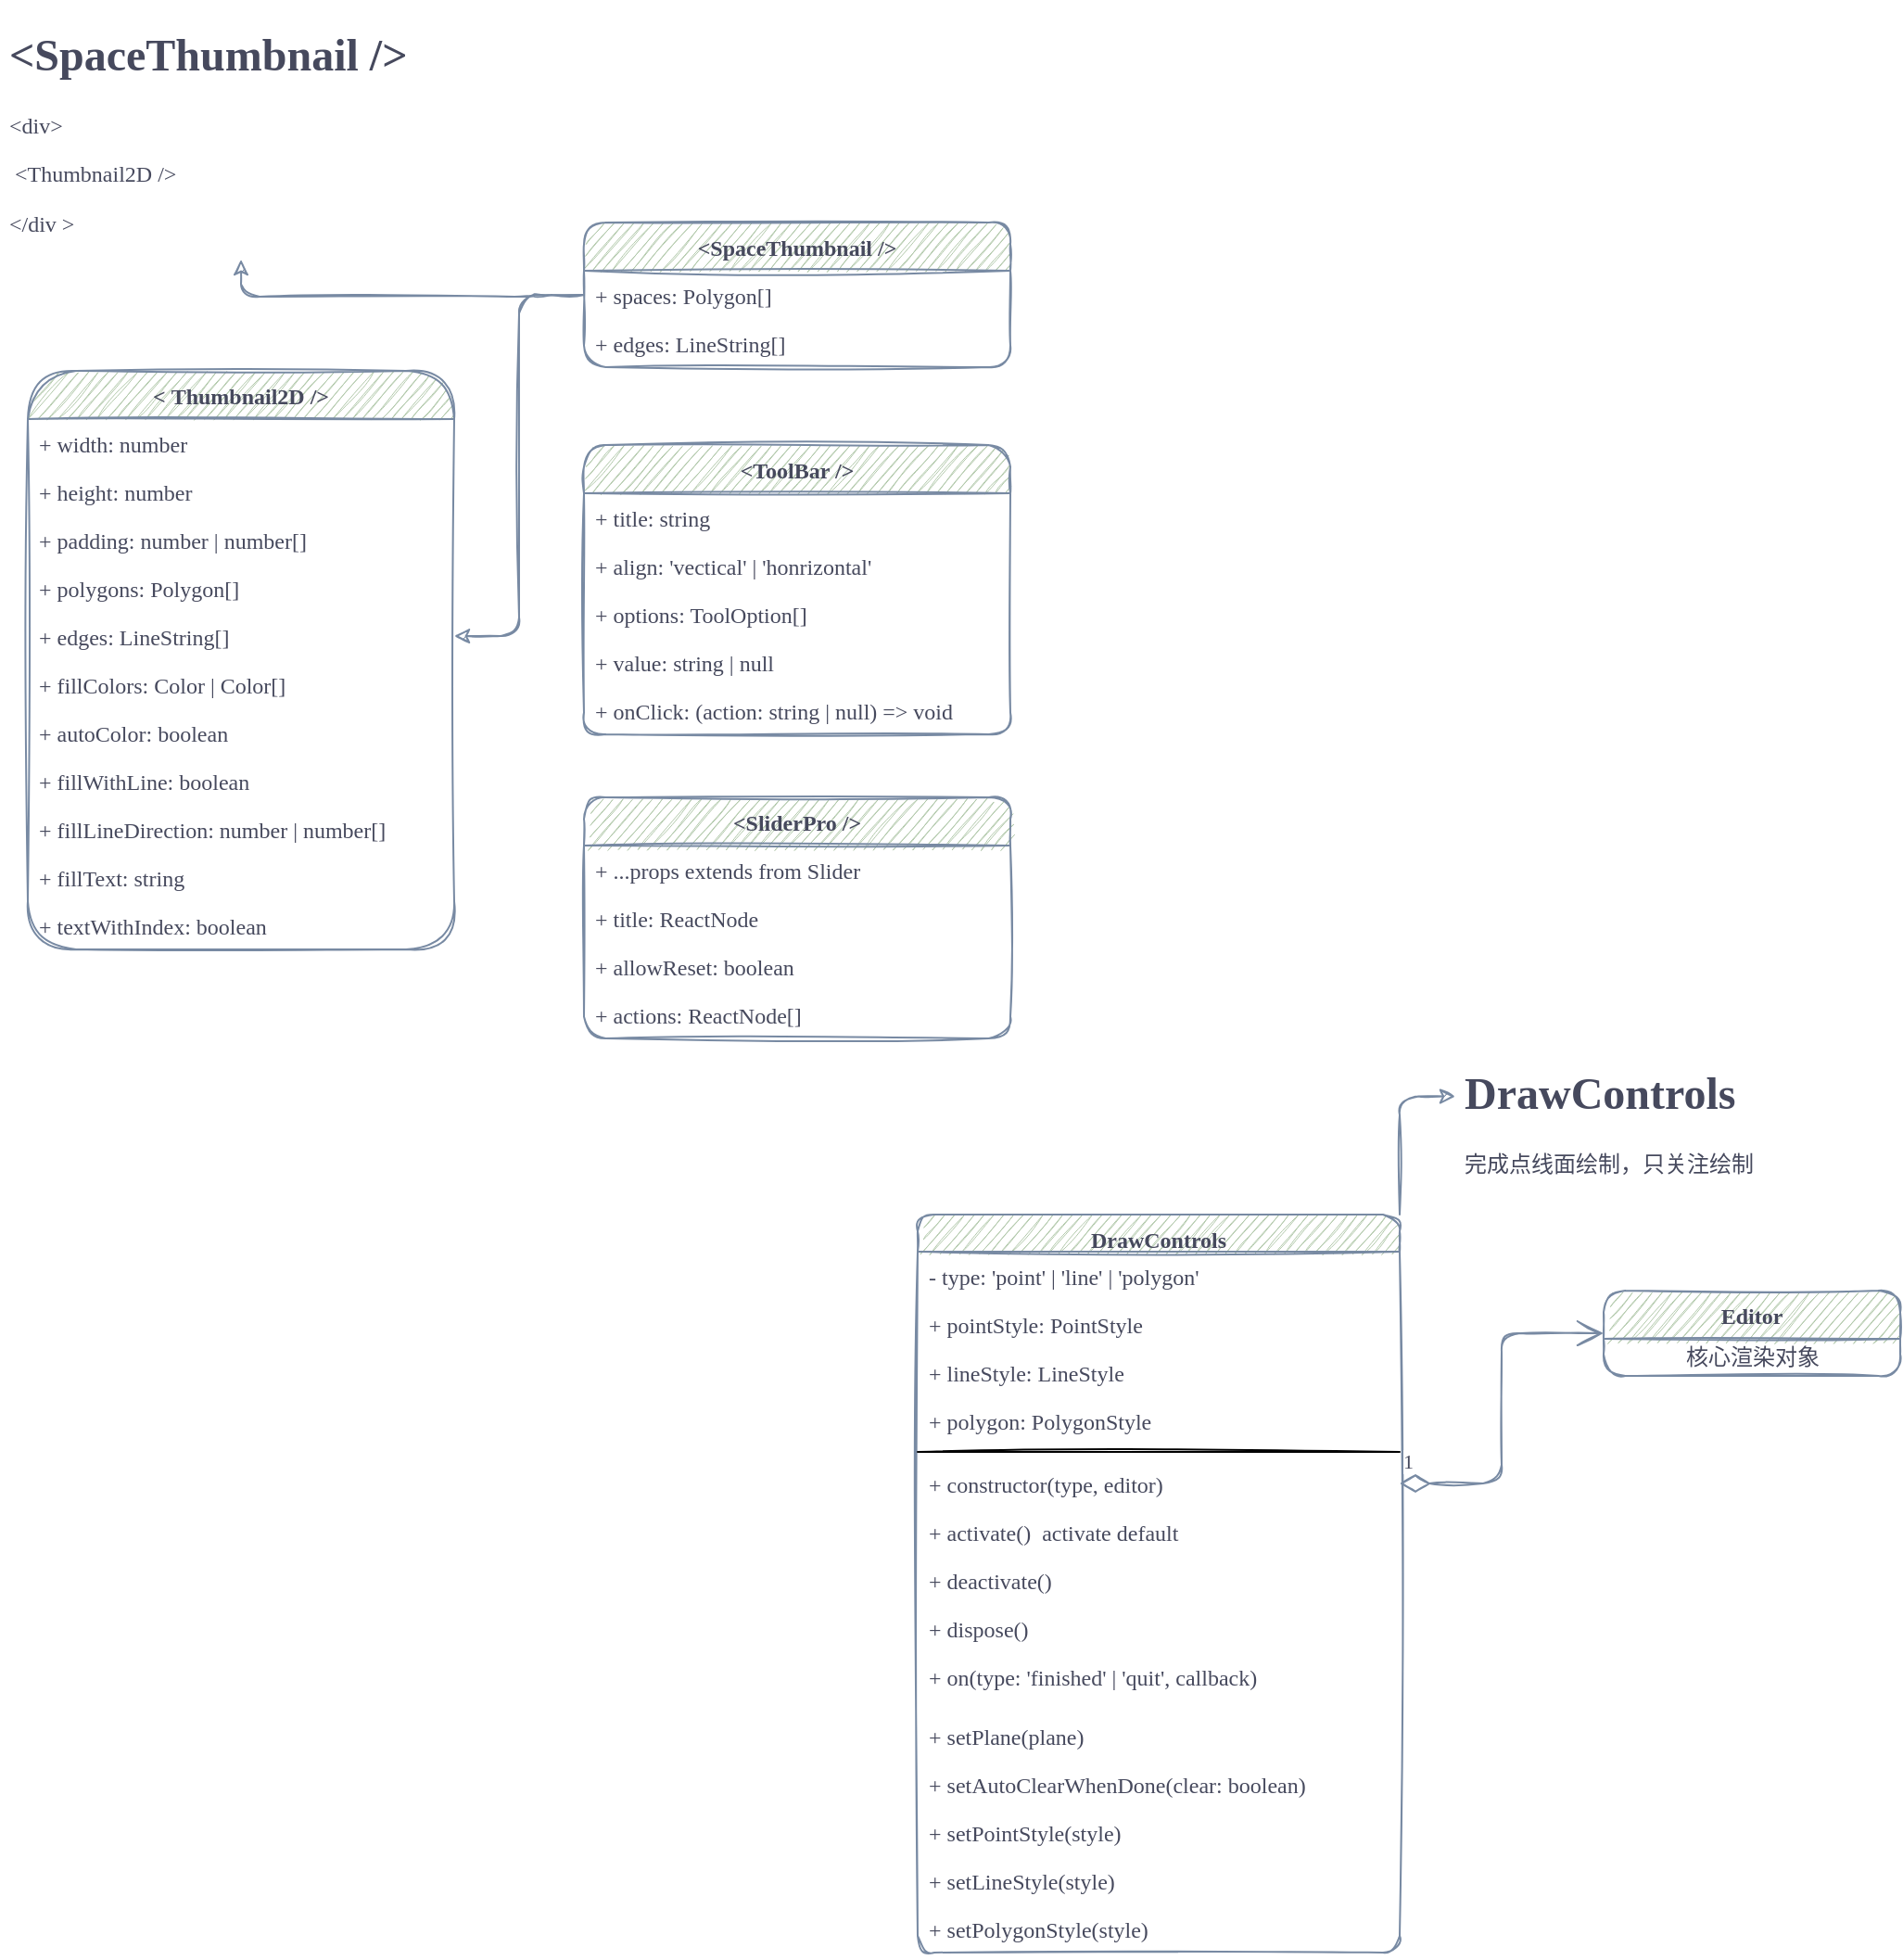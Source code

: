 <mxfile version="15.7.3" type="github">
  <diagram id="C5RBs43oDa-KdzZeNtuy" name="Page-1">
    <mxGraphModel dx="2626" dy="1591" grid="1" gridSize="10" guides="1" tooltips="1" connect="1" arrows="1" fold="1" page="0" pageScale="1" pageWidth="827" pageHeight="1169" math="0" shadow="0">
      <root>
        <mxCell id="WIyWlLk6GJQsqaUBKTNV-0" />
        <mxCell id="WIyWlLk6GJQsqaUBKTNV-1" parent="WIyWlLk6GJQsqaUBKTNV-0" />
        <mxCell id="QNAEnEjefIIZLRpEwwWk-42" style="edgeStyle=orthogonalEdgeStyle;curved=0;rounded=1;sketch=1;orthogonalLoop=1;jettySize=auto;html=1;exitX=1;exitY=0;exitDx=0;exitDy=0;entryX=0;entryY=0.25;entryDx=0;entryDy=0;fontFamily=Comic Sans MS;fontColor=#46495D;strokeColor=#788AA3;fillColor=#B2C9AB;" edge="1" parent="WIyWlLk6GJQsqaUBKTNV-1" source="QNAEnEjefIIZLRpEwwWk-37" target="QNAEnEjefIIZLRpEwwWk-41">
          <mxGeometry relative="1" as="geometry" />
        </mxCell>
        <mxCell id="QNAEnEjefIIZLRpEwwWk-37" value="DrawControls" style="swimlane;fontStyle=1;align=center;verticalAlign=top;childLayout=stackLayout;horizontal=1;startSize=20;horizontalStack=0;resizeParent=1;resizeParentMax=0;resizeLast=0;collapsible=1;marginBottom=0;rounded=1;sketch=1;fontFamily=Comic Sans MS;fontColor=#46495D;strokeColor=#788AA3;fillColor=#B2C9AB;" vertex="1" parent="WIyWlLk6GJQsqaUBKTNV-1">
          <mxGeometry x="-420" y="-145" width="260" height="398" as="geometry">
            <mxRectangle x="-420" y="-140" width="70" height="20" as="alternateBounds" />
          </mxGeometry>
        </mxCell>
        <mxCell id="QNAEnEjefIIZLRpEwwWk-38" value="- type: &#39;point&#39; | &#39;line&#39; | &#39;polygon&#39;" style="text;strokeColor=none;fillColor=none;align=left;verticalAlign=top;spacingLeft=4;spacingRight=4;overflow=hidden;rotatable=0;points=[[0,0.5],[1,0.5]];portConstraint=eastwest;rounded=1;sketch=1;fontFamily=Comic Sans MS;fontColor=#46495D;" vertex="1" parent="QNAEnEjefIIZLRpEwwWk-37">
          <mxGeometry y="20" width="260" height="26" as="geometry" />
        </mxCell>
        <mxCell id="QNAEnEjefIIZLRpEwwWk-99" value="+ pointStyle: PointStyle" style="text;strokeColor=none;fillColor=none;align=left;verticalAlign=top;spacingLeft=4;spacingRight=4;overflow=hidden;rotatable=0;points=[[0,0.5],[1,0.5]];portConstraint=eastwest;rounded=1;sketch=1;fontFamily=Comic Sans MS;fontColor=#46495D;" vertex="1" parent="QNAEnEjefIIZLRpEwwWk-37">
          <mxGeometry y="46" width="260" height="26" as="geometry" />
        </mxCell>
        <mxCell id="QNAEnEjefIIZLRpEwwWk-100" value="+ lineStyle: LineStyle" style="text;strokeColor=none;fillColor=none;align=left;verticalAlign=top;spacingLeft=4;spacingRight=4;overflow=hidden;rotatable=0;points=[[0,0.5],[1,0.5]];portConstraint=eastwest;rounded=1;sketch=1;fontFamily=Comic Sans MS;fontColor=#46495D;" vertex="1" parent="QNAEnEjefIIZLRpEwwWk-37">
          <mxGeometry y="72" width="260" height="26" as="geometry" />
        </mxCell>
        <mxCell id="QNAEnEjefIIZLRpEwwWk-101" value="+ polygon: PolygonStyle" style="text;strokeColor=none;fillColor=none;align=left;verticalAlign=top;spacingLeft=4;spacingRight=4;overflow=hidden;rotatable=0;points=[[0,0.5],[1,0.5]];portConstraint=eastwest;rounded=1;sketch=1;fontFamily=Comic Sans MS;fontColor=#46495D;" vertex="1" parent="QNAEnEjefIIZLRpEwwWk-37">
          <mxGeometry y="98" width="260" height="26" as="geometry" />
        </mxCell>
        <mxCell id="QNAEnEjefIIZLRpEwwWk-39" value="" style="line;strokeWidth=1;fillColor=none;align=left;verticalAlign=middle;spacingTop=-1;spacingLeft=3;spacingRight=3;rotatable=0;labelPosition=right;points=[];portConstraint=eastwest;rounded=1;sketch=1;fontFamily=Comic Sans MS;fontColor=#46495D;" vertex="1" parent="QNAEnEjefIIZLRpEwwWk-37">
          <mxGeometry y="124" width="260" height="8" as="geometry" />
        </mxCell>
        <mxCell id="QNAEnEjefIIZLRpEwwWk-48" value="+ constructor(type, editor)" style="text;strokeColor=none;fillColor=none;align=left;verticalAlign=top;spacingLeft=4;spacingRight=4;overflow=hidden;rotatable=0;points=[[0,0.5],[1,0.5]];portConstraint=eastwest;rounded=1;sketch=1;fontFamily=Comic Sans MS;fontColor=#46495D;" vertex="1" parent="QNAEnEjefIIZLRpEwwWk-37">
          <mxGeometry y="132" width="260" height="26" as="geometry" />
        </mxCell>
        <mxCell id="QNAEnEjefIIZLRpEwwWk-40" value="+ activate()  activate default" style="text;strokeColor=none;fillColor=none;align=left;verticalAlign=top;spacingLeft=4;spacingRight=4;overflow=hidden;rotatable=0;points=[[0,0.5],[1,0.5]];portConstraint=eastwest;rounded=1;sketch=1;fontFamily=Comic Sans MS;fontColor=#46495D;" vertex="1" parent="QNAEnEjefIIZLRpEwwWk-37">
          <mxGeometry y="158" width="260" height="26" as="geometry" />
        </mxCell>
        <mxCell id="QNAEnEjefIIZLRpEwwWk-45" value="+ deactivate()" style="text;strokeColor=none;fillColor=none;align=left;verticalAlign=top;spacingLeft=4;spacingRight=4;overflow=hidden;rotatable=0;points=[[0,0.5],[1,0.5]];portConstraint=eastwest;rounded=1;sketch=1;fontFamily=Comic Sans MS;fontColor=#46495D;" vertex="1" parent="QNAEnEjefIIZLRpEwwWk-37">
          <mxGeometry y="184" width="260" height="26" as="geometry" />
        </mxCell>
        <mxCell id="QNAEnEjefIIZLRpEwwWk-47" value="+ dispose()" style="text;strokeColor=none;fillColor=none;align=left;verticalAlign=top;spacingLeft=4;spacingRight=4;overflow=hidden;rotatable=0;points=[[0,0.5],[1,0.5]];portConstraint=eastwest;rounded=1;sketch=1;fontFamily=Comic Sans MS;fontColor=#46495D;" vertex="1" parent="QNAEnEjefIIZLRpEwwWk-37">
          <mxGeometry y="210" width="260" height="26" as="geometry" />
        </mxCell>
        <mxCell id="QNAEnEjefIIZLRpEwwWk-46" value="+ on(type: &#39;finished&#39; | &#39;quit&#39;, callback)" style="text;strokeColor=none;fillColor=none;align=left;verticalAlign=top;spacingLeft=4;spacingRight=4;overflow=hidden;rotatable=0;points=[[0,0.5],[1,0.5]];portConstraint=eastwest;rounded=1;sketch=1;fontFamily=Comic Sans MS;fontColor=#46495D;" vertex="1" parent="QNAEnEjefIIZLRpEwwWk-37">
          <mxGeometry y="236" width="260" height="32" as="geometry" />
        </mxCell>
        <mxCell id="QNAEnEjefIIZLRpEwwWk-92" value="+ setPlane(plane)" style="text;strokeColor=none;fillColor=none;align=left;verticalAlign=top;spacingLeft=4;spacingRight=4;overflow=hidden;rotatable=0;points=[[0,0.5],[1,0.5]];portConstraint=eastwest;rounded=1;sketch=1;fontFamily=Comic Sans MS;fontColor=#46495D;" vertex="1" parent="QNAEnEjefIIZLRpEwwWk-37">
          <mxGeometry y="268" width="260" height="26" as="geometry" />
        </mxCell>
        <mxCell id="QNAEnEjefIIZLRpEwwWk-88" value="+ setAutoClearWhenDone(clear: boolean)" style="text;strokeColor=none;fillColor=none;align=left;verticalAlign=top;spacingLeft=4;spacingRight=4;overflow=hidden;rotatable=0;points=[[0,0.5],[1,0.5]];portConstraint=eastwest;rounded=1;sketch=1;fontFamily=Comic Sans MS;fontColor=#46495D;" vertex="1" parent="QNAEnEjefIIZLRpEwwWk-37">
          <mxGeometry y="294" width="260" height="26" as="geometry" />
        </mxCell>
        <mxCell id="QNAEnEjefIIZLRpEwwWk-89" value="+ setPointStyle(style)" style="text;strokeColor=none;fillColor=none;align=left;verticalAlign=top;spacingLeft=4;spacingRight=4;overflow=hidden;rotatable=0;points=[[0,0.5],[1,0.5]];portConstraint=eastwest;rounded=1;sketch=1;fontFamily=Comic Sans MS;fontColor=#46495D;" vertex="1" parent="QNAEnEjefIIZLRpEwwWk-37">
          <mxGeometry y="320" width="260" height="26" as="geometry" />
        </mxCell>
        <mxCell id="QNAEnEjefIIZLRpEwwWk-90" value="+ setLineStyle(style)" style="text;strokeColor=none;fillColor=none;align=left;verticalAlign=top;spacingLeft=4;spacingRight=4;overflow=hidden;rotatable=0;points=[[0,0.5],[1,0.5]];portConstraint=eastwest;rounded=1;sketch=1;fontFamily=Comic Sans MS;fontColor=#46495D;" vertex="1" parent="QNAEnEjefIIZLRpEwwWk-37">
          <mxGeometry y="346" width="260" height="26" as="geometry" />
        </mxCell>
        <mxCell id="QNAEnEjefIIZLRpEwwWk-91" value="+ setPolygonStyle(style)" style="text;strokeColor=none;fillColor=none;align=left;verticalAlign=top;spacingLeft=4;spacingRight=4;overflow=hidden;rotatable=0;points=[[0,0.5],[1,0.5]];portConstraint=eastwest;rounded=1;sketch=1;fontFamily=Comic Sans MS;fontColor=#46495D;" vertex="1" parent="QNAEnEjefIIZLRpEwwWk-37">
          <mxGeometry y="372" width="260" height="26" as="geometry" />
        </mxCell>
        <mxCell id="QNAEnEjefIIZLRpEwwWk-41" value="&lt;h1&gt;DrawControls&lt;/h1&gt;&lt;p&gt;完成点线面绘制，只关注绘制&lt;/p&gt;" style="text;html=1;strokeColor=none;fillColor=none;spacing=5;spacingTop=-20;whiteSpace=wrap;overflow=hidden;rounded=0;sketch=1;fontFamily=Comic Sans MS;fontColor=#46495D;" vertex="1" parent="WIyWlLk6GJQsqaUBKTNV-1">
          <mxGeometry x="-130" y="-230" width="180" height="85" as="geometry" />
        </mxCell>
        <mxCell id="QNAEnEjefIIZLRpEwwWk-51" value="&lt;h1&gt;&amp;lt;SpaceThumbnail /&amp;gt;&lt;/h1&gt;&lt;p&gt;&lt;span&gt;&amp;lt;div&amp;gt;&lt;/span&gt;&lt;br&gt;&lt;/p&gt;&lt;p&gt;&lt;span&gt;	&lt;/span&gt;&lt;span style=&quot;white-space: pre&quot;&gt;	&lt;/span&gt;&amp;lt;Thumbnail2D /&amp;gt;&lt;br&gt;&lt;/p&gt;&lt;p&gt;&amp;lt;/div &amp;gt;&lt;/p&gt;" style="text;html=1;strokeColor=none;fillColor=none;spacing=5;spacingTop=-20;whiteSpace=wrap;overflow=hidden;rounded=0;sketch=1;fontFamily=Comic Sans MS;fontColor=#46495D;" vertex="1" parent="WIyWlLk6GJQsqaUBKTNV-1">
          <mxGeometry x="-915" y="-790" width="260" height="130" as="geometry" />
        </mxCell>
        <mxCell id="QNAEnEjefIIZLRpEwwWk-57" value="&lt;SpaceThumbnail /&gt;" style="swimlane;fontStyle=1;align=center;verticalAlign=top;childLayout=stackLayout;horizontal=1;startSize=26;horizontalStack=0;resizeParent=1;resizeParentMax=0;resizeLast=0;collapsible=1;marginBottom=0;rounded=1;sketch=1;fontFamily=Comic Sans MS;fontColor=#46495D;strokeColor=#788AA3;fillColor=#B2C9AB;" vertex="1" parent="WIyWlLk6GJQsqaUBKTNV-1">
          <mxGeometry x="-600" y="-680" width="230" height="78" as="geometry" />
        </mxCell>
        <mxCell id="QNAEnEjefIIZLRpEwwWk-58" value="+ spaces: Polygon[]" style="text;strokeColor=none;fillColor=none;align=left;verticalAlign=top;spacingLeft=4;spacingRight=4;overflow=hidden;rotatable=0;points=[[0,0.5],[1,0.5]];portConstraint=eastwest;rounded=1;sketch=1;fontFamily=Comic Sans MS;fontColor=#46495D;" vertex="1" parent="QNAEnEjefIIZLRpEwwWk-57">
          <mxGeometry y="26" width="230" height="26" as="geometry" />
        </mxCell>
        <mxCell id="QNAEnEjefIIZLRpEwwWk-61" value="+ edges: LineString[]" style="text;strokeColor=none;fillColor=none;align=left;verticalAlign=top;spacingLeft=4;spacingRight=4;overflow=hidden;rotatable=0;points=[[0,0.5],[1,0.5]];portConstraint=eastwest;rounded=1;sketch=1;fontFamily=Comic Sans MS;fontColor=#46495D;" vertex="1" parent="QNAEnEjefIIZLRpEwwWk-57">
          <mxGeometry y="52" width="230" height="26" as="geometry" />
        </mxCell>
        <mxCell id="QNAEnEjefIIZLRpEwwWk-62" value="&lt; Thumbnail2D /&gt;" style="swimlane;fontStyle=1;align=center;verticalAlign=top;childLayout=stackLayout;horizontal=1;startSize=26;horizontalStack=0;resizeParent=1;resizeParentMax=0;resizeLast=0;collapsible=1;marginBottom=0;rounded=1;sketch=1;fontFamily=Comic Sans MS;fontColor=#46495D;strokeColor=#788AA3;fillColor=#B2C9AB;arcSize=50;" vertex="1" parent="WIyWlLk6GJQsqaUBKTNV-1">
          <mxGeometry x="-900" y="-600" width="230" height="312" as="geometry">
            <mxRectangle x="-900" y="-600" width="140" height="26" as="alternateBounds" />
          </mxGeometry>
        </mxCell>
        <mxCell id="QNAEnEjefIIZLRpEwwWk-63" value="+ width: number" style="text;strokeColor=none;fillColor=none;align=left;verticalAlign=top;spacingLeft=4;spacingRight=4;overflow=hidden;rotatable=0;points=[[0,0.5],[1,0.5]];portConstraint=eastwest;rounded=1;sketch=1;fontFamily=Comic Sans MS;fontColor=#46495D;" vertex="1" parent="QNAEnEjefIIZLRpEwwWk-62">
          <mxGeometry y="26" width="230" height="26" as="geometry" />
        </mxCell>
        <mxCell id="QNAEnEjefIIZLRpEwwWk-64" value="+ height: number" style="text;strokeColor=none;fillColor=none;align=left;verticalAlign=top;spacingLeft=4;spacingRight=4;overflow=hidden;rotatable=0;points=[[0,0.5],[1,0.5]];portConstraint=eastwest;rounded=1;sketch=1;fontFamily=Comic Sans MS;fontColor=#46495D;" vertex="1" parent="QNAEnEjefIIZLRpEwwWk-62">
          <mxGeometry y="52" width="230" height="26" as="geometry" />
        </mxCell>
        <mxCell id="QNAEnEjefIIZLRpEwwWk-65" value="+ padding: number | number[]" style="text;strokeColor=none;fillColor=none;align=left;verticalAlign=top;spacingLeft=4;spacingRight=4;overflow=hidden;rotatable=0;points=[[0,0.5],[1,0.5]];portConstraint=eastwest;rounded=1;sketch=1;fontFamily=Comic Sans MS;fontColor=#46495D;" vertex="1" parent="QNAEnEjefIIZLRpEwwWk-62">
          <mxGeometry y="78" width="230" height="26" as="geometry" />
        </mxCell>
        <mxCell id="QNAEnEjefIIZLRpEwwWk-66" value="+ polygons: Polygon[]" style="text;strokeColor=none;fillColor=none;align=left;verticalAlign=top;spacingLeft=4;spacingRight=4;overflow=hidden;rotatable=0;points=[[0,0.5],[1,0.5]];portConstraint=eastwest;rounded=1;sketch=1;fontFamily=Comic Sans MS;fontColor=#46495D;" vertex="1" parent="QNAEnEjefIIZLRpEwwWk-62">
          <mxGeometry y="104" width="230" height="26" as="geometry" />
        </mxCell>
        <mxCell id="QNAEnEjefIIZLRpEwwWk-68" value="+ edges: LineString[] " style="text;strokeColor=none;fillColor=none;align=left;verticalAlign=top;spacingLeft=4;spacingRight=4;overflow=hidden;rotatable=0;points=[[0,0.5],[1,0.5]];portConstraint=eastwest;rounded=1;sketch=1;fontFamily=Comic Sans MS;fontColor=#46495D;" vertex="1" parent="QNAEnEjefIIZLRpEwwWk-62">
          <mxGeometry y="130" width="230" height="26" as="geometry" />
        </mxCell>
        <mxCell id="QNAEnEjefIIZLRpEwwWk-67" value="+ fillColors: Color | Color[]" style="text;strokeColor=none;fillColor=none;align=left;verticalAlign=top;spacingLeft=4;spacingRight=4;overflow=hidden;rotatable=0;points=[[0,0.5],[1,0.5]];portConstraint=eastwest;rounded=1;sketch=1;fontFamily=Comic Sans MS;fontColor=#46495D;" vertex="1" parent="QNAEnEjefIIZLRpEwwWk-62">
          <mxGeometry y="156" width="230" height="26" as="geometry" />
        </mxCell>
        <mxCell id="QNAEnEjefIIZLRpEwwWk-69" value="+ autoColor: boolean" style="text;strokeColor=none;fillColor=none;align=left;verticalAlign=top;spacingLeft=4;spacingRight=4;overflow=hidden;rotatable=0;points=[[0,0.5],[1,0.5]];portConstraint=eastwest;rounded=1;sketch=1;fontFamily=Comic Sans MS;fontColor=#46495D;" vertex="1" parent="QNAEnEjefIIZLRpEwwWk-62">
          <mxGeometry y="182" width="230" height="26" as="geometry" />
        </mxCell>
        <mxCell id="QNAEnEjefIIZLRpEwwWk-70" value="+ fillWithLine: boolean" style="text;strokeColor=none;fillColor=none;align=left;verticalAlign=top;spacingLeft=4;spacingRight=4;overflow=hidden;rotatable=0;points=[[0,0.5],[1,0.5]];portConstraint=eastwest;rounded=1;sketch=1;fontFamily=Comic Sans MS;fontColor=#46495D;" vertex="1" parent="QNAEnEjefIIZLRpEwwWk-62">
          <mxGeometry y="208" width="230" height="26" as="geometry" />
        </mxCell>
        <mxCell id="QNAEnEjefIIZLRpEwwWk-71" value="+ fillLineDirection: number | number[]" style="text;strokeColor=none;fillColor=none;align=left;verticalAlign=top;spacingLeft=4;spacingRight=4;overflow=hidden;rotatable=0;points=[[0,0.5],[1,0.5]];portConstraint=eastwest;rounded=1;sketch=1;fontFamily=Comic Sans MS;fontColor=#46495D;" vertex="1" parent="QNAEnEjefIIZLRpEwwWk-62">
          <mxGeometry y="234" width="230" height="26" as="geometry" />
        </mxCell>
        <mxCell id="QNAEnEjefIIZLRpEwwWk-78" value="+ fillText: string" style="text;strokeColor=none;fillColor=none;align=left;verticalAlign=top;spacingLeft=4;spacingRight=4;overflow=hidden;rotatable=0;points=[[0,0.5],[1,0.5]];portConstraint=eastwest;rounded=1;sketch=1;fontFamily=Comic Sans MS;fontColor=#46495D;" vertex="1" parent="QNAEnEjefIIZLRpEwwWk-62">
          <mxGeometry y="260" width="230" height="26" as="geometry" />
        </mxCell>
        <mxCell id="QNAEnEjefIIZLRpEwwWk-79" value="+ textWithIndex: boolean" style="text;strokeColor=none;fillColor=none;align=left;verticalAlign=top;spacingLeft=4;spacingRight=4;overflow=hidden;rotatable=0;points=[[0,0.5],[1,0.5]];portConstraint=eastwest;rounded=1;sketch=1;fontFamily=Comic Sans MS;fontColor=#46495D;" vertex="1" parent="QNAEnEjefIIZLRpEwwWk-62">
          <mxGeometry y="286" width="230" height="26" as="geometry" />
        </mxCell>
        <mxCell id="QNAEnEjefIIZLRpEwwWk-73" style="edgeStyle=orthogonalEdgeStyle;curved=0;rounded=1;sketch=1;orthogonalLoop=1;jettySize=auto;html=1;exitX=0;exitY=0.5;exitDx=0;exitDy=0;entryX=0.5;entryY=1;entryDx=0;entryDy=0;fontFamily=Comic Sans MS;fontColor=#46495D;strokeColor=#788AA3;fillColor=#B2C9AB;" edge="1" parent="WIyWlLk6GJQsqaUBKTNV-1" source="QNAEnEjefIIZLRpEwwWk-58" target="QNAEnEjefIIZLRpEwwWk-51">
          <mxGeometry relative="1" as="geometry" />
        </mxCell>
        <mxCell id="QNAEnEjefIIZLRpEwwWk-74" style="edgeStyle=orthogonalEdgeStyle;curved=0;rounded=1;sketch=1;orthogonalLoop=1;jettySize=auto;html=1;exitX=0;exitY=0.5;exitDx=0;exitDy=0;entryX=1;entryY=0.5;entryDx=0;entryDy=0;fontFamily=Comic Sans MS;fontColor=#46495D;strokeColor=#788AA3;fillColor=#B2C9AB;" edge="1" parent="WIyWlLk6GJQsqaUBKTNV-1" source="QNAEnEjefIIZLRpEwwWk-58" target="QNAEnEjefIIZLRpEwwWk-68">
          <mxGeometry relative="1" as="geometry" />
        </mxCell>
        <mxCell id="QNAEnEjefIIZLRpEwwWk-75" value="&lt;ToolBar /&gt;" style="swimlane;fontStyle=1;align=center;verticalAlign=top;childLayout=stackLayout;horizontal=1;startSize=26;horizontalStack=0;resizeParent=1;resizeParentMax=0;resizeLast=0;collapsible=1;marginBottom=0;rounded=1;sketch=1;fontFamily=Comic Sans MS;fontColor=#46495D;strokeColor=#788AA3;fillColor=#B2C9AB;" vertex="1" parent="WIyWlLk6GJQsqaUBKTNV-1">
          <mxGeometry x="-600" y="-560" width="230" height="156" as="geometry" />
        </mxCell>
        <mxCell id="QNAEnEjefIIZLRpEwwWk-76" value="+ title: string" style="text;strokeColor=none;fillColor=none;align=left;verticalAlign=top;spacingLeft=4;spacingRight=4;overflow=hidden;rotatable=0;points=[[0,0.5],[1,0.5]];portConstraint=eastwest;rounded=1;sketch=1;fontFamily=Comic Sans MS;fontColor=#46495D;" vertex="1" parent="QNAEnEjefIIZLRpEwwWk-75">
          <mxGeometry y="26" width="230" height="26" as="geometry" />
        </mxCell>
        <mxCell id="QNAEnEjefIIZLRpEwwWk-77" value="+ align: &#39;vectical&#39; | &#39;honrizontal&#39;" style="text;strokeColor=none;fillColor=none;align=left;verticalAlign=top;spacingLeft=4;spacingRight=4;overflow=hidden;rotatable=0;points=[[0,0.5],[1,0.5]];portConstraint=eastwest;rounded=1;sketch=1;fontFamily=Comic Sans MS;fontColor=#46495D;" vertex="1" parent="QNAEnEjefIIZLRpEwwWk-75">
          <mxGeometry y="52" width="230" height="26" as="geometry" />
        </mxCell>
        <mxCell id="QNAEnEjefIIZLRpEwwWk-80" value="+ options: ToolOption[]" style="text;strokeColor=none;fillColor=none;align=left;verticalAlign=top;spacingLeft=4;spacingRight=4;overflow=hidden;rotatable=0;points=[[0,0.5],[1,0.5]];portConstraint=eastwest;rounded=1;sketch=1;fontFamily=Comic Sans MS;fontColor=#46495D;" vertex="1" parent="QNAEnEjefIIZLRpEwwWk-75">
          <mxGeometry y="78" width="230" height="26" as="geometry" />
        </mxCell>
        <mxCell id="QNAEnEjefIIZLRpEwwWk-85" value="+ value: string | null" style="text;strokeColor=none;fillColor=none;align=left;verticalAlign=top;spacingLeft=4;spacingRight=4;overflow=hidden;rotatable=0;points=[[0,0.5],[1,0.5]];portConstraint=eastwest;rounded=1;sketch=1;fontFamily=Comic Sans MS;fontColor=#46495D;" vertex="1" parent="QNAEnEjefIIZLRpEwwWk-75">
          <mxGeometry y="104" width="230" height="26" as="geometry" />
        </mxCell>
        <mxCell id="QNAEnEjefIIZLRpEwwWk-86" value="+ onClick: (action: string | null) =&gt; void" style="text;strokeColor=none;fillColor=none;align=left;verticalAlign=top;spacingLeft=4;spacingRight=4;overflow=hidden;rotatable=0;points=[[0,0.5],[1,0.5]];portConstraint=eastwest;rounded=1;sketch=1;fontFamily=Comic Sans MS;fontColor=#46495D;" vertex="1" parent="QNAEnEjefIIZLRpEwwWk-75">
          <mxGeometry y="130" width="230" height="26" as="geometry" />
        </mxCell>
        <mxCell id="QNAEnEjefIIZLRpEwwWk-81" value="&lt;SliderPro /&gt;" style="swimlane;fontStyle=1;align=center;verticalAlign=top;childLayout=stackLayout;horizontal=1;startSize=26;horizontalStack=0;resizeParent=1;resizeParentMax=0;resizeLast=0;collapsible=1;marginBottom=0;rounded=1;sketch=1;fontFamily=Comic Sans MS;fontColor=#46495D;strokeColor=#788AA3;fillColor=#B2C9AB;" vertex="1" parent="WIyWlLk6GJQsqaUBKTNV-1">
          <mxGeometry x="-600" y="-370" width="230" height="130" as="geometry" />
        </mxCell>
        <mxCell id="QNAEnEjefIIZLRpEwwWk-82" value="+ ...props extends from Slider" style="text;strokeColor=none;fillColor=none;align=left;verticalAlign=top;spacingLeft=4;spacingRight=4;overflow=hidden;rotatable=0;points=[[0,0.5],[1,0.5]];portConstraint=eastwest;rounded=1;sketch=1;fontFamily=Comic Sans MS;fontColor=#46495D;" vertex="1" parent="QNAEnEjefIIZLRpEwwWk-81">
          <mxGeometry y="26" width="230" height="26" as="geometry" />
        </mxCell>
        <mxCell id="QNAEnEjefIIZLRpEwwWk-83" value="+ title: ReactNode" style="text;strokeColor=none;fillColor=none;align=left;verticalAlign=top;spacingLeft=4;spacingRight=4;overflow=hidden;rotatable=0;points=[[0,0.5],[1,0.5]];portConstraint=eastwest;rounded=1;sketch=1;fontFamily=Comic Sans MS;fontColor=#46495D;" vertex="1" parent="QNAEnEjefIIZLRpEwwWk-81">
          <mxGeometry y="52" width="230" height="26" as="geometry" />
        </mxCell>
        <mxCell id="QNAEnEjefIIZLRpEwwWk-84" value="+ allowReset: boolean" style="text;strokeColor=none;fillColor=none;align=left;verticalAlign=top;spacingLeft=4;spacingRight=4;overflow=hidden;rotatable=0;points=[[0,0.5],[1,0.5]];portConstraint=eastwest;rounded=1;sketch=1;fontFamily=Comic Sans MS;fontColor=#46495D;" vertex="1" parent="QNAEnEjefIIZLRpEwwWk-81">
          <mxGeometry y="78" width="230" height="26" as="geometry" />
        </mxCell>
        <mxCell id="QNAEnEjefIIZLRpEwwWk-87" value="+ actions: ReactNode[]" style="text;strokeColor=none;fillColor=none;align=left;verticalAlign=top;spacingLeft=4;spacingRight=4;overflow=hidden;rotatable=0;points=[[0,0.5],[1,0.5]];portConstraint=eastwest;rounded=1;sketch=1;fontFamily=Comic Sans MS;fontColor=#46495D;" vertex="1" parent="QNAEnEjefIIZLRpEwwWk-81">
          <mxGeometry y="104" width="230" height="26" as="geometry" />
        </mxCell>
        <mxCell id="QNAEnEjefIIZLRpEwwWk-93" value="1" style="endArrow=open;html=1;endSize=12;startArrow=diamondThin;startSize=14;startFill=0;edgeStyle=orthogonalEdgeStyle;align=left;verticalAlign=bottom;rounded=1;sketch=1;fontFamily=Comic Sans MS;fontColor=#46495D;strokeColor=#788AA3;fillColor=#B2C9AB;curved=0;exitX=1;exitY=0.5;exitDx=0;exitDy=0;entryX=0;entryY=0.5;entryDx=0;entryDy=0;" edge="1" parent="WIyWlLk6GJQsqaUBKTNV-1" source="QNAEnEjefIIZLRpEwwWk-48" target="QNAEnEjefIIZLRpEwwWk-94">
          <mxGeometry x="-1" y="3" relative="1" as="geometry">
            <mxPoint x="-90" y="-90" as="sourcePoint" />
            <mxPoint x="76.96" y="-88.002" as="targetPoint" />
          </mxGeometry>
        </mxCell>
        <mxCell id="QNAEnEjefIIZLRpEwwWk-94" value="Editor" style="swimlane;fontStyle=1;align=center;verticalAlign=top;childLayout=stackLayout;horizontal=1;startSize=26;horizontalStack=0;resizeParent=1;resizeParentMax=0;resizeLast=0;collapsible=1;marginBottom=0;rounded=1;sketch=1;fontFamily=Comic Sans MS;fontColor=#46495D;strokeColor=#788AA3;fillColor=#B2C9AB;" vertex="1" parent="WIyWlLk6GJQsqaUBKTNV-1">
          <mxGeometry x="-50" y="-104" width="160" height="46" as="geometry" />
        </mxCell>
        <mxCell id="QNAEnEjefIIZLRpEwwWk-98" value="核心渲染对象" style="text;html=1;align=center;verticalAlign=middle;resizable=0;points=[];autosize=1;strokeColor=none;fillColor=none;fontFamily=Comic Sans MS;fontColor=#46495D;" vertex="1" parent="QNAEnEjefIIZLRpEwwWk-94">
          <mxGeometry y="26" width="160" height="20" as="geometry" />
        </mxCell>
      </root>
    </mxGraphModel>
  </diagram>
</mxfile>
